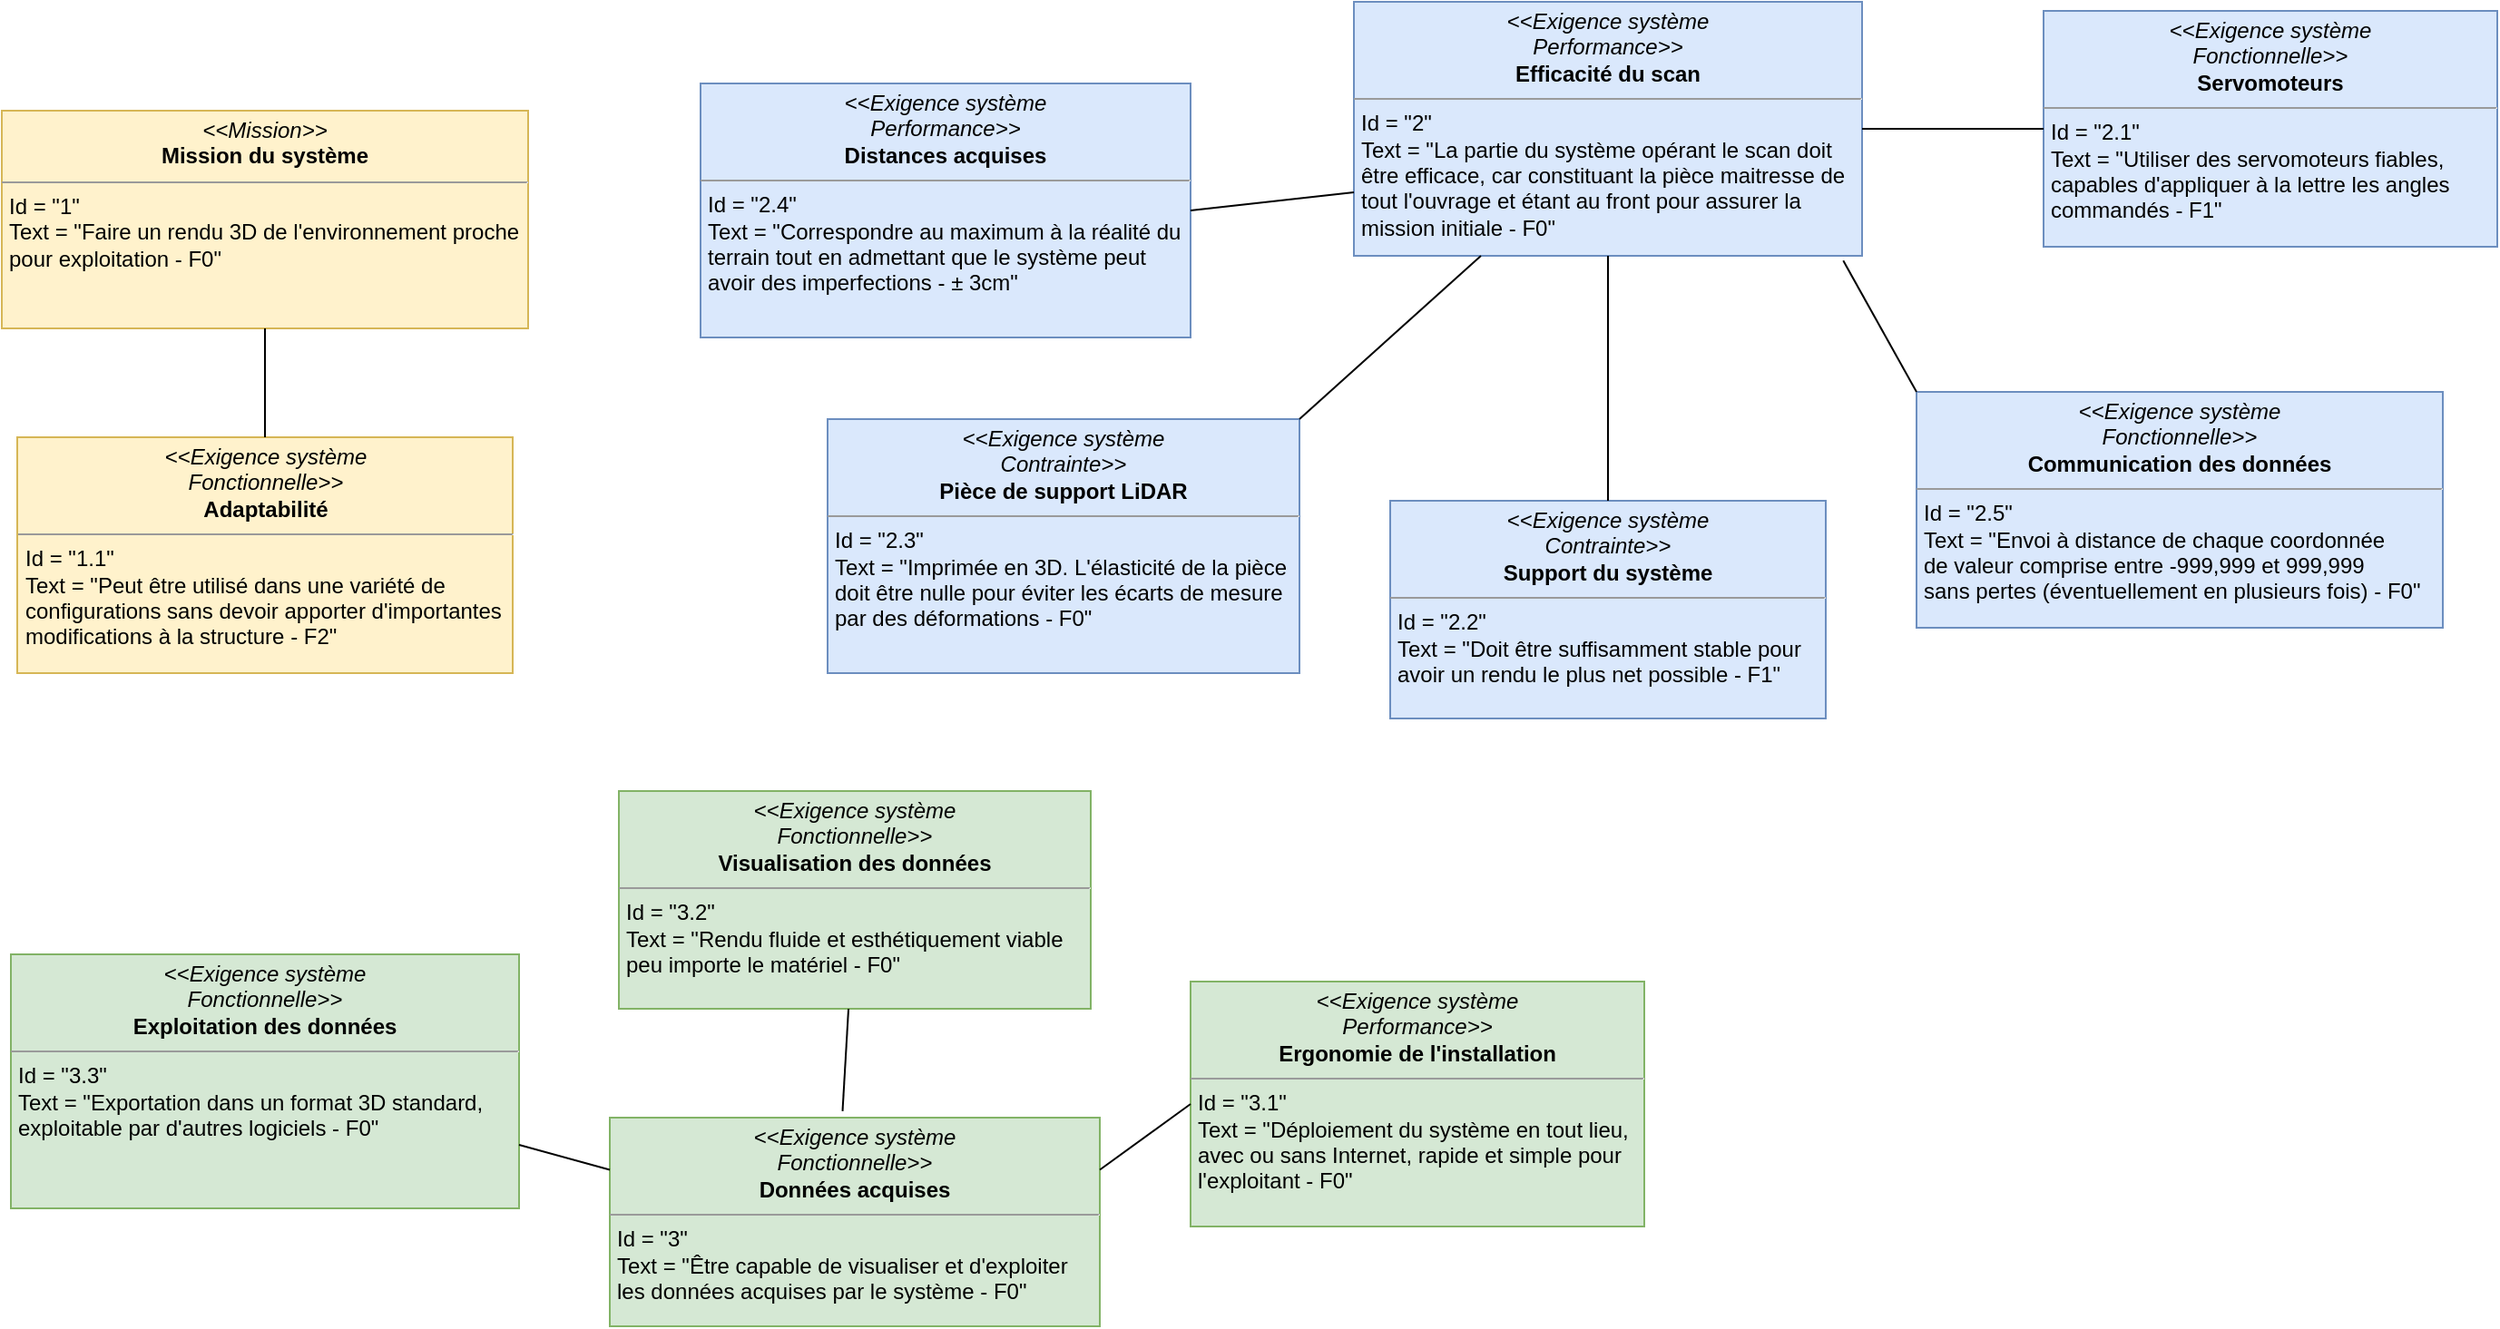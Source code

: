<mxfile version="14.5.1" type="device"><diagram id="faM1E7KLo-yShJ7PpLOD" name="Page-1"><mxGraphModel dx="1730" dy="1078" grid="1" gridSize="10" guides="1" tooltips="1" connect="1" arrows="1" fold="1" page="1" pageScale="1" pageWidth="827" pageHeight="1169" math="0" shadow="0"><root><mxCell id="0"/><mxCell id="1" parent="0"/><mxCell id="w1yI-ytkLeU07pjYMcGe-3" value="&lt;p style=&quot;margin: 0px ; margin-top: 4px ; text-align: center&quot;&gt;&lt;i&gt;&amp;lt;&amp;lt;Mission&amp;gt;&amp;gt;&lt;/i&gt;&lt;br&gt;&lt;b&gt;Mission du système&lt;/b&gt;&lt;/p&gt;&lt;hr size=&quot;1&quot;&gt;&lt;p style=&quot;margin: 0px ; margin-left: 4px&quot;&gt;Id = &quot;1&quot;&lt;/p&gt;&lt;p style=&quot;margin: 0px ; margin-left: 4px&quot;&gt;Text = &quot;Faire un rendu 3D de l'environnement proche&lt;br&gt;pour exploitation - F0&quot;&lt;/p&gt;&lt;span&gt;&lt;br&gt;&lt;/span&gt;" style="verticalAlign=top;align=left;overflow=fill;fontSize=12;fontFamily=Helvetica;html=1;fillColor=#fff2cc;strokeColor=#d6b656;" vertex="1" parent="1"><mxGeometry x="95" y="430" width="290" height="120" as="geometry"/></mxCell><mxCell id="w1yI-ytkLeU07pjYMcGe-5" value="&lt;p style=&quot;margin: 0px ; margin-top: 4px ; text-align: center&quot;&gt;&lt;i&gt;&amp;lt;&amp;lt;Exigence système&lt;br&gt;Fonctionnelle&amp;gt;&amp;gt;&lt;/i&gt;&lt;br&gt;&lt;b&gt;Adaptabilité&lt;/b&gt;&lt;/p&gt;&lt;hr size=&quot;1&quot;&gt;&lt;p style=&quot;margin: 0px ; margin-left: 4px&quot;&gt;Id = &quot;1.1&quot;&lt;/p&gt;&lt;p style=&quot;margin: 0px ; margin-left: 4px&quot;&gt;Text = &quot;Peut être utilisé dans une variété de&lt;br&gt;configurations sans devoir apporter d'importantes&lt;br&gt;modifications à la structure - F2&quot;&lt;/p&gt;&lt;span&gt;&lt;br&gt;&lt;/span&gt;" style="verticalAlign=top;align=left;overflow=fill;fontSize=12;fontFamily=Helvetica;html=1;fillColor=#fff2cc;strokeColor=#d6b656;" vertex="1" parent="1"><mxGeometry x="103.5" y="610" width="273" height="130" as="geometry"/></mxCell><mxCell id="w1yI-ytkLeU07pjYMcGe-7" value="" style="endArrow=none;html=1;exitX=0.5;exitY=0;exitDx=0;exitDy=0;" edge="1" parent="1" source="w1yI-ytkLeU07pjYMcGe-5" target="w1yI-ytkLeU07pjYMcGe-3"><mxGeometry width="50" height="50" relative="1" as="geometry"><mxPoint x="565" y="690" as="sourcePoint"/><mxPoint x="615" y="640" as="targetPoint"/></mxGeometry></mxCell><mxCell id="w1yI-ytkLeU07pjYMcGe-8" value="&lt;p style=&quot;margin: 0px ; margin-top: 4px ; text-align: center&quot;&gt;&lt;i&gt;&amp;lt;&amp;lt;Exigence système&lt;br&gt;Performance&amp;gt;&amp;gt;&lt;/i&gt;&lt;br&gt;&lt;b&gt;Efficacité du scan&lt;/b&gt;&lt;/p&gt;&lt;hr size=&quot;1&quot;&gt;&lt;p style=&quot;margin: 0px ; margin-left: 4px&quot;&gt;Id = &quot;2&quot;&lt;/p&gt;&lt;p style=&quot;margin: 0px ; margin-left: 4px&quot;&gt;Text = &quot;La partie du système opérant le scan doit&lt;br&gt;être efficace, car constituant la pièce maitresse de&lt;br&gt;tout l'ouvrage et étant au front pour assurer la&lt;br&gt;mission initiale - F0&quot;&lt;/p&gt;&lt;span&gt;&lt;br&gt;&lt;/span&gt;" style="verticalAlign=top;align=left;overflow=fill;fontSize=12;fontFamily=Helvetica;html=1;fillColor=#dae8fc;strokeColor=#6c8ebf;" vertex="1" parent="1"><mxGeometry x="840" y="370.0" width="280" height="140" as="geometry"/></mxCell><mxCell id="w1yI-ytkLeU07pjYMcGe-9" value="&lt;p style=&quot;margin: 0px ; margin-top: 4px ; text-align: center&quot;&gt;&lt;i&gt;&amp;lt;&amp;lt;Exigence système&lt;br&gt;Fonctionnelle&amp;gt;&amp;gt;&lt;/i&gt;&lt;br&gt;&lt;b&gt;Servomoteurs&lt;/b&gt;&lt;/p&gt;&lt;hr size=&quot;1&quot;&gt;&lt;p style=&quot;margin: 0px ; margin-left: 4px&quot;&gt;Id = &quot;2.1&quot;&lt;/p&gt;&lt;p style=&quot;margin: 0px ; margin-left: 4px&quot;&gt;Text = &quot;Utiliser des servomoteurs fiables,&lt;br&gt;capables d'appliquer à la lettre les angles&lt;br&gt;commandés - F1&quot;&lt;/p&gt;&lt;span&gt;&lt;br&gt;&lt;/span&gt;" style="verticalAlign=top;align=left;overflow=fill;fontSize=12;fontFamily=Helvetica;html=1;fillColor=#dae8fc;strokeColor=#6c8ebf;" vertex="1" parent="1"><mxGeometry x="1220" y="375.0" width="250" height="130" as="geometry"/></mxCell><mxCell id="w1yI-ytkLeU07pjYMcGe-10" value="&lt;p style=&quot;margin: 0px ; margin-top: 4px ; text-align: center&quot;&gt;&lt;i&gt;&amp;lt;&amp;lt;Exigence système&lt;br&gt;Contrainte&amp;gt;&amp;gt;&lt;/i&gt;&lt;br&gt;&lt;b&gt;Support du système&lt;/b&gt;&lt;/p&gt;&lt;hr size=&quot;1&quot;&gt;&lt;p style=&quot;margin: 0px ; margin-left: 4px&quot;&gt;Id = &quot;2.2&quot;&lt;/p&gt;&lt;p style=&quot;margin: 0px ; margin-left: 4px&quot;&gt;Text = &quot;Doit être suffisamment stable pour&lt;/p&gt;&lt;p style=&quot;margin: 0px ; margin-left: 4px&quot;&gt;avoir un rendu le plus net possible - F1&quot;&lt;/p&gt;&lt;span&gt;&lt;br&gt;&lt;/span&gt;" style="verticalAlign=top;align=left;overflow=fill;fontSize=12;fontFamily=Helvetica;html=1;fillColor=#dae8fc;strokeColor=#6c8ebf;" vertex="1" parent="1"><mxGeometry x="860" y="645" width="240" height="120" as="geometry"/></mxCell><mxCell id="w1yI-ytkLeU07pjYMcGe-11" value="&lt;p style=&quot;margin: 0px ; margin-top: 4px ; text-align: center&quot;&gt;&lt;i&gt;&amp;lt;&amp;lt;Exigence système&lt;br&gt;Contrainte&amp;gt;&amp;gt;&lt;/i&gt;&lt;br&gt;&lt;b&gt;Pièce de support LiDAR&lt;/b&gt;&lt;/p&gt;&lt;hr size=&quot;1&quot;&gt;&lt;p style=&quot;margin: 0px ; margin-left: 4px&quot;&gt;Id = &quot;2.3&quot;&lt;/p&gt;&lt;p style=&quot;margin: 0px ; margin-left: 4px&quot;&gt;Text = &quot;Imprimée en 3D. L'élasticité de la pièce&lt;br&gt;doit être nulle pour éviter les écarts de mesure&lt;br&gt;par des déformations - F0&quot;&lt;/p&gt;&lt;span&gt;&lt;br&gt;&lt;/span&gt;" style="verticalAlign=top;align=left;overflow=fill;fontSize=12;fontFamily=Helvetica;html=1;fillColor=#dae8fc;strokeColor=#6c8ebf;" vertex="1" parent="1"><mxGeometry x="550" y="600" width="260" height="140" as="geometry"/></mxCell><mxCell id="w1yI-ytkLeU07pjYMcGe-12" value="&lt;p style=&quot;margin: 0px ; margin-top: 4px ; text-align: center&quot;&gt;&lt;i&gt;&amp;lt;&amp;lt;Exigence système&lt;br&gt;Performance&amp;gt;&amp;gt;&lt;/i&gt;&lt;br&gt;&lt;b&gt;Distances acquises&lt;/b&gt;&lt;/p&gt;&lt;hr size=&quot;1&quot;&gt;&lt;p style=&quot;margin: 0px ; margin-left: 4px&quot;&gt;Id = &quot;2.4&quot;&lt;/p&gt;&lt;p style=&quot;margin: 0px ; margin-left: 4px&quot;&gt;Text = &quot;Correspondre au maximum à la réalité du&lt;br&gt;terrain tout en admettant que le système peut&lt;br&gt;avoir des imperfections -&amp;nbsp;&lt;span&gt;± 3cm&lt;/span&gt;&quot;&lt;/p&gt;&lt;span&gt;&lt;br&gt;&lt;/span&gt;" style="verticalAlign=top;align=left;overflow=fill;fontSize=12;fontFamily=Helvetica;html=1;fillColor=#dae8fc;strokeColor=#6c8ebf;" vertex="1" parent="1"><mxGeometry x="480" y="415.0" width="270" height="140" as="geometry"/></mxCell><mxCell id="w1yI-ytkLeU07pjYMcGe-13" value="&lt;p style=&quot;margin: 0px ; margin-top: 4px ; text-align: center&quot;&gt;&lt;i&gt;&amp;lt;&amp;lt;Exigence système&lt;br&gt;Fonctionnelle&amp;gt;&amp;gt;&lt;/i&gt;&lt;br&gt;&lt;b&gt;Communication des données&lt;/b&gt;&lt;/p&gt;&lt;hr size=&quot;1&quot;&gt;&lt;p style=&quot;margin: 0px ; margin-left: 4px&quot;&gt;Id = &quot;2.5&quot;&lt;/p&gt;&lt;p style=&quot;margin: 0px ; margin-left: 4px&quot;&gt;Text = &quot;Envoi à distance de chaque coordonnée&lt;/p&gt;&lt;p style=&quot;margin: 0px ; margin-left: 4px&quot;&gt;de valeur comprise entre -999,999 et 999,999&lt;/p&gt;&lt;p style=&quot;margin: 0px ; margin-left: 4px&quot;&gt;sans pertes (éventuellement en plusieurs fois) - F0&quot;&lt;/p&gt;&lt;span&gt;&lt;br&gt;&lt;/span&gt;" style="verticalAlign=top;align=left;overflow=fill;fontSize=12;fontFamily=Helvetica;html=1;fillColor=#dae8fc;strokeColor=#6c8ebf;" vertex="1" parent="1"><mxGeometry x="1150" y="585" width="290" height="130" as="geometry"/></mxCell><mxCell id="w1yI-ytkLeU07pjYMcGe-14" value="" style="endArrow=none;html=1;entryX=0;entryY=0.75;entryDx=0;entryDy=0;exitX=1;exitY=0.5;exitDx=0;exitDy=0;" edge="1" parent="1" source="w1yI-ytkLeU07pjYMcGe-12" target="w1yI-ytkLeU07pjYMcGe-8"><mxGeometry width="50" height="50" relative="1" as="geometry"><mxPoint x="930" y="655" as="sourcePoint"/><mxPoint x="980" y="605" as="targetPoint"/></mxGeometry></mxCell><mxCell id="w1yI-ytkLeU07pjYMcGe-15" value="" style="endArrow=none;html=1;entryX=0.25;entryY=1;entryDx=0;entryDy=0;exitX=1;exitY=0;exitDx=0;exitDy=0;" edge="1" parent="1" source="w1yI-ytkLeU07pjYMcGe-11" target="w1yI-ytkLeU07pjYMcGe-8"><mxGeometry width="50" height="50" relative="1" as="geometry"><mxPoint x="930" y="655" as="sourcePoint"/><mxPoint x="980" y="605" as="targetPoint"/></mxGeometry></mxCell><mxCell id="w1yI-ytkLeU07pjYMcGe-16" value="" style="endArrow=none;html=1;entryX=0.5;entryY=1;entryDx=0;entryDy=0;exitX=0.5;exitY=0;exitDx=0;exitDy=0;" edge="1" parent="1" source="w1yI-ytkLeU07pjYMcGe-10" target="w1yI-ytkLeU07pjYMcGe-8"><mxGeometry width="50" height="50" relative="1" as="geometry"><mxPoint x="930" y="655" as="sourcePoint"/><mxPoint x="980" y="605" as="targetPoint"/></mxGeometry></mxCell><mxCell id="w1yI-ytkLeU07pjYMcGe-17" value="" style="endArrow=none;html=1;entryX=1;entryY=0.5;entryDx=0;entryDy=0;exitX=0;exitY=0.5;exitDx=0;exitDy=0;" edge="1" parent="1" source="w1yI-ytkLeU07pjYMcGe-9" target="w1yI-ytkLeU07pjYMcGe-8"><mxGeometry width="50" height="50" relative="1" as="geometry"><mxPoint x="1210" y="445.0" as="sourcePoint"/><mxPoint x="980" y="605" as="targetPoint"/></mxGeometry></mxCell><mxCell id="w1yI-ytkLeU07pjYMcGe-18" value="" style="endArrow=none;html=1;entryX=0.963;entryY=1.019;entryDx=0;entryDy=0;entryPerimeter=0;exitX=0;exitY=0;exitDx=0;exitDy=0;" edge="1" parent="1" source="w1yI-ytkLeU07pjYMcGe-13" target="w1yI-ytkLeU07pjYMcGe-8"><mxGeometry width="50" height="50" relative="1" as="geometry"><mxPoint x="930" y="655" as="sourcePoint"/><mxPoint x="980" y="605" as="targetPoint"/></mxGeometry></mxCell><mxCell id="w1yI-ytkLeU07pjYMcGe-19" value="&lt;p style=&quot;margin: 0px ; margin-top: 4px ; text-align: center&quot;&gt;&lt;i&gt;&amp;lt;&amp;lt;Exigence système&lt;br&gt;Fonctionnelle&amp;gt;&amp;gt;&lt;/i&gt;&lt;br&gt;&lt;b&gt;Données acquises&lt;/b&gt;&lt;/p&gt;&lt;hr size=&quot;1&quot;&gt;&lt;p style=&quot;margin: 0px ; margin-left: 4px&quot;&gt;Id = &quot;3&quot;&lt;/p&gt;&lt;p style=&quot;margin: 0px ; margin-left: 4px&quot;&gt;Text = &quot;Être capable de visualiser et d'exploiter&lt;/p&gt;&lt;p style=&quot;margin: 0px ; margin-left: 4px&quot;&gt;les données acquises par le système - F0&quot;&lt;/p&gt;&lt;span&gt;&lt;br&gt;&lt;/span&gt;" style="verticalAlign=top;align=left;overflow=fill;fontSize=12;fontFamily=Helvetica;html=1;fillColor=#d5e8d4;strokeColor=#82b366;" vertex="1" parent="1"><mxGeometry x="430" y="985" width="270" height="115" as="geometry"/></mxCell><mxCell id="w1yI-ytkLeU07pjYMcGe-20" value="&lt;p style=&quot;margin: 0px ; margin-top: 4px ; text-align: center&quot;&gt;&lt;i&gt;&amp;lt;&amp;lt;Exigence système&lt;br&gt;Performance&amp;gt;&amp;gt;&lt;/i&gt;&lt;br&gt;&lt;b&gt;Ergonomie de l'installation&lt;/b&gt;&lt;/p&gt;&lt;hr size=&quot;1&quot;&gt;&lt;p style=&quot;margin: 0px ; margin-left: 4px&quot;&gt;Id = &quot;3.1&quot;&lt;/p&gt;&lt;p style=&quot;margin: 0px ; margin-left: 4px&quot;&gt;Text = &quot;Déploiement du système en tout lieu,&lt;/p&gt;&lt;p style=&quot;margin: 0px ; margin-left: 4px&quot;&gt;avec ou sans Internet, rapide et simple pour&lt;/p&gt;&lt;p style=&quot;margin: 0px ; margin-left: 4px&quot;&gt;l'exploitant - F0&quot;&lt;/p&gt;&lt;span&gt;&lt;br&gt;&lt;/span&gt;" style="verticalAlign=top;align=left;overflow=fill;fontSize=12;fontFamily=Helvetica;html=1;fillColor=#d5e8d4;strokeColor=#82b366;" vertex="1" parent="1"><mxGeometry x="750" y="910" width="250" height="135" as="geometry"/></mxCell><mxCell id="w1yI-ytkLeU07pjYMcGe-21" value="&lt;p style=&quot;margin: 0px ; margin-top: 4px ; text-align: center&quot;&gt;&lt;i&gt;&amp;lt;&amp;lt;Exigence système&lt;br&gt;Fonctionnelle&amp;gt;&amp;gt;&lt;/i&gt;&lt;br&gt;&lt;b&gt;Visualisation des données&lt;/b&gt;&lt;/p&gt;&lt;hr size=&quot;1&quot;&gt;&lt;p style=&quot;margin: 0px ; margin-left: 4px&quot;&gt;Id = &quot;3.2&quot;&lt;/p&gt;&lt;p style=&quot;margin: 0px ; margin-left: 4px&quot;&gt;Text = &quot;Rendu fluide et esthétiquement viable&lt;/p&gt;&lt;p style=&quot;margin: 0px ; margin-left: 4px&quot;&gt;peu importe le matériel - F0&quot;&lt;/p&gt;&lt;span&gt;&lt;br&gt;&lt;/span&gt;" style="verticalAlign=top;align=left;overflow=fill;fontSize=12;fontFamily=Helvetica;html=1;fillColor=#d5e8d4;strokeColor=#82b366;" vertex="1" parent="1"><mxGeometry x="435" y="805" width="260" height="120" as="geometry"/></mxCell><mxCell id="w1yI-ytkLeU07pjYMcGe-22" value="&lt;p style=&quot;margin: 0px ; margin-top: 4px ; text-align: center&quot;&gt;&lt;i&gt;&amp;lt;&amp;lt;Exigence système&lt;br&gt;Fonctionnelle&amp;gt;&amp;gt;&lt;/i&gt;&lt;br&gt;&lt;b&gt;Exploitation des données&lt;/b&gt;&lt;/p&gt;&lt;hr size=&quot;1&quot;&gt;&lt;p style=&quot;margin: 0px ; margin-left: 4px&quot;&gt;Id = &quot;3.3&quot;&lt;/p&gt;&lt;p style=&quot;margin: 0px ; margin-left: 4px&quot;&gt;Text = &quot;Exportation dans un format 3D standard,&lt;/p&gt;&lt;p style=&quot;margin: 0px ; margin-left: 4px&quot;&gt;exploitable par d'autres logiciels - F0&quot;&lt;/p&gt;&lt;span&gt;&lt;br&gt;&lt;/span&gt;" style="verticalAlign=top;align=left;overflow=fill;fontSize=12;fontFamily=Helvetica;html=1;fillColor=#d5e8d4;strokeColor=#82b366;" vertex="1" parent="1"><mxGeometry x="100" y="895" width="280" height="140" as="geometry"/></mxCell><mxCell id="w1yI-ytkLeU07pjYMcGe-23" value="" style="endArrow=none;html=1;entryX=0.475;entryY=-0.031;entryDx=0;entryDy=0;entryPerimeter=0;" edge="1" parent="1" source="w1yI-ytkLeU07pjYMcGe-21" target="w1yI-ytkLeU07pjYMcGe-19"><mxGeometry width="50" height="50" relative="1" as="geometry"><mxPoint x="530" y="1035" as="sourcePoint"/><mxPoint x="580" y="985" as="targetPoint"/></mxGeometry></mxCell><mxCell id="w1yI-ytkLeU07pjYMcGe-24" value="" style="endArrow=none;html=1;exitX=0;exitY=0.25;exitDx=0;exitDy=0;entryX=1;entryY=0.75;entryDx=0;entryDy=0;" edge="1" parent="1" source="w1yI-ytkLeU07pjYMcGe-19" target="w1yI-ytkLeU07pjYMcGe-22"><mxGeometry width="50" height="50" relative="1" as="geometry"><mxPoint x="530" y="1035" as="sourcePoint"/><mxPoint x="580" y="985" as="targetPoint"/></mxGeometry></mxCell><mxCell id="w1yI-ytkLeU07pjYMcGe-25" value="" style="endArrow=none;html=1;entryX=1;entryY=0.25;entryDx=0;entryDy=0;exitX=0;exitY=0.5;exitDx=0;exitDy=0;" edge="1" parent="1" source="w1yI-ytkLeU07pjYMcGe-20" target="w1yI-ytkLeU07pjYMcGe-19"><mxGeometry width="50" height="50" relative="1" as="geometry"><mxPoint x="530" y="1035" as="sourcePoint"/><mxPoint x="580" y="985" as="targetPoint"/></mxGeometry></mxCell></root></mxGraphModel></diagram></mxfile>